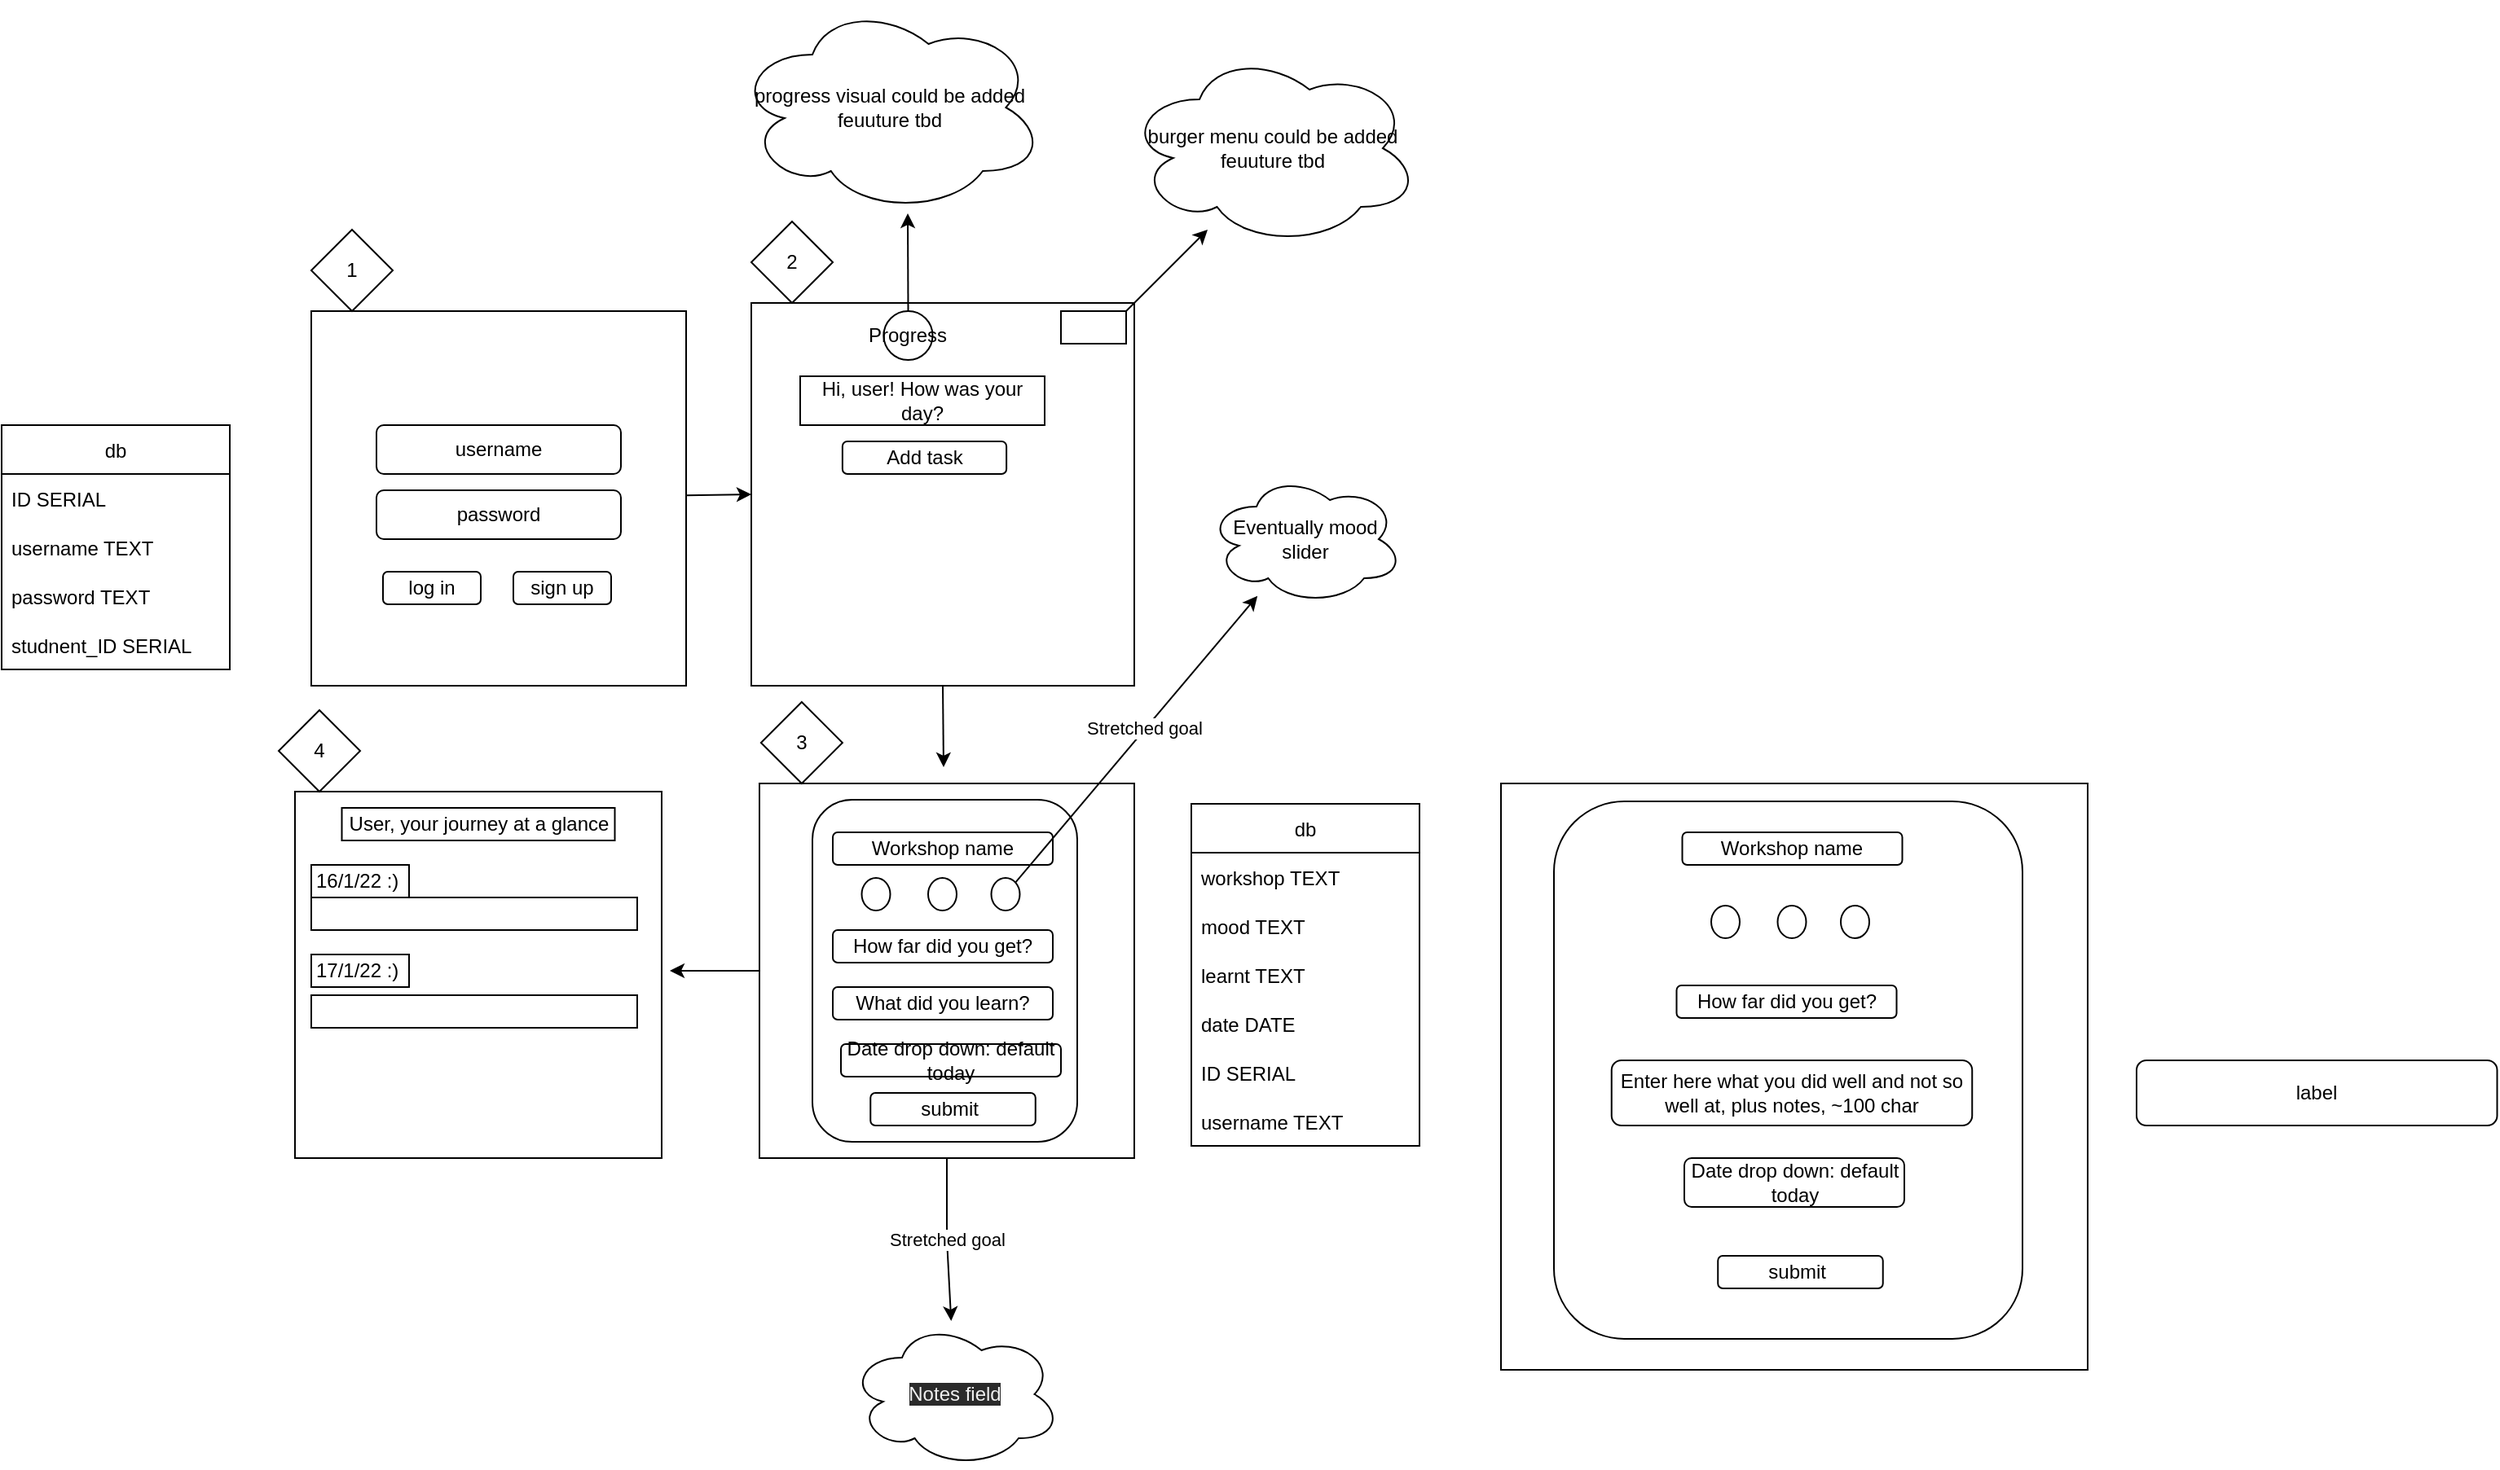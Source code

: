 <mxfile>
    <diagram id="Oean47SQPtNU41mvulza" name="Page-1">
        <mxGraphModel dx="413" dy="1697" grid="1" gridSize="10" guides="1" tooltips="1" connect="1" arrows="1" fold="1" page="1" pageScale="1" pageWidth="827" pageHeight="1169" math="0" shadow="0">
            <root>
                <mxCell id="0"/>
                <mxCell id="1" parent="0"/>
                <mxCell id="79" style="edgeStyle=none;html=1;entryX=0;entryY=0.5;entryDx=0;entryDy=0;" parent="1" source="2" target="8" edge="1">
                    <mxGeometry relative="1" as="geometry"/>
                </mxCell>
                <mxCell id="2" value="" style="whiteSpace=wrap;html=1;aspect=fixed;" parent="1" vertex="1">
                    <mxGeometry x="300" y="20" width="230" height="230" as="geometry"/>
                </mxCell>
                <mxCell id="5" value="username" style="rounded=1;whiteSpace=wrap;html=1;" parent="1" vertex="1">
                    <mxGeometry x="340" y="90" width="150" height="30" as="geometry"/>
                </mxCell>
                <mxCell id="6" value="password" style="rounded=1;whiteSpace=wrap;html=1;" parent="1" vertex="1">
                    <mxGeometry x="340" y="130" width="150" height="30" as="geometry"/>
                </mxCell>
                <mxCell id="7" value="log in" style="rounded=1;whiteSpace=wrap;html=1;" parent="1" vertex="1">
                    <mxGeometry x="344" y="180" width="60" height="20" as="geometry"/>
                </mxCell>
                <mxCell id="15" value="" style="edgeStyle=none;html=1;startArrow=none;" parent="1" source="10" edge="1">
                    <mxGeometry relative="1" as="geometry">
                        <mxPoint x="687.5" y="417.5" as="targetPoint"/>
                    </mxGeometry>
                </mxCell>
                <mxCell id="76" style="edgeStyle=none;html=1;exitX=0.5;exitY=1;exitDx=0;exitDy=0;" parent="1" source="8" edge="1">
                    <mxGeometry relative="1" as="geometry">
                        <mxPoint x="688" y="300" as="targetPoint"/>
                    </mxGeometry>
                </mxCell>
                <mxCell id="8" value="" style="whiteSpace=wrap;html=1;aspect=fixed;" parent="1" vertex="1">
                    <mxGeometry x="570" y="15" width="235" height="235" as="geometry"/>
                </mxCell>
                <mxCell id="9" value="Hi, user! How was your day?" style="rounded=0;whiteSpace=wrap;html=1;" parent="1" vertex="1">
                    <mxGeometry x="600" y="60" width="150" height="30" as="geometry"/>
                </mxCell>
                <mxCell id="12" value="Add task" style="rounded=1;whiteSpace=wrap;html=1;" parent="1" vertex="1">
                    <mxGeometry x="625.94" y="100" width="100.62" height="20" as="geometry"/>
                </mxCell>
                <mxCell id="13" value="" style="rounded=1;whiteSpace=wrap;html=1;" parent="1" vertex="1">
                    <mxGeometry x="610" y="340" width="130" height="100" as="geometry"/>
                </mxCell>
                <mxCell id="39" style="edgeStyle=none;html=1;exitX=0;exitY=0.5;exitDx=0;exitDy=0;" parent="1" source="10" edge="1">
                    <mxGeometry relative="1" as="geometry">
                        <mxPoint x="520" y="425" as="targetPoint"/>
                    </mxGeometry>
                </mxCell>
                <mxCell id="50" value="Stretched goal" style="edgeStyle=none;html=1;exitX=0.5;exitY=1;exitDx=0;exitDy=0;" parent="1" source="10" target="73" edge="1">
                    <mxGeometry relative="1" as="geometry">
                        <mxPoint x="690" y="630" as="targetPoint"/>
                        <Array as="points">
                            <mxPoint x="690" y="590"/>
                        </Array>
                    </mxGeometry>
                </mxCell>
                <mxCell id="10" value="" style="whiteSpace=wrap;html=1;aspect=fixed;" parent="1" vertex="1">
                    <mxGeometry x="575" y="310" width="230" height="230" as="geometry"/>
                </mxCell>
                <mxCell id="17" value="" style="rounded=1;whiteSpace=wrap;html=1;" parent="1" vertex="1">
                    <mxGeometry x="607.5" y="320" width="162.5" height="210" as="geometry"/>
                </mxCell>
                <mxCell id="18" value="Workshop name" style="rounded=1;whiteSpace=wrap;html=1;" parent="1" vertex="1">
                    <mxGeometry x="620" y="340" width="135" height="20" as="geometry"/>
                </mxCell>
                <mxCell id="19" value="How far did you get?" style="rounded=1;whiteSpace=wrap;html=1;" parent="1" vertex="1">
                    <mxGeometry x="620" y="400" width="135" height="20" as="geometry"/>
                </mxCell>
                <mxCell id="20" value="" style="ellipse;whiteSpace=wrap;html=1;" parent="1" vertex="1">
                    <mxGeometry x="637.75" y="368" width="17.5" height="20" as="geometry"/>
                </mxCell>
                <mxCell id="21" value="" style="ellipse;whiteSpace=wrap;html=1;" parent="1" vertex="1">
                    <mxGeometry x="678.5" y="368" width="17.5" height="20" as="geometry"/>
                </mxCell>
                <mxCell id="24" value="Date drop down: default today" style="rounded=1;whiteSpace=wrap;html=1;" parent="1" vertex="1">
                    <mxGeometry x="625" y="470" width="135" height="20" as="geometry"/>
                </mxCell>
                <mxCell id="28" value="submit&amp;nbsp;" style="rounded=1;whiteSpace=wrap;html=1;" parent="1" vertex="1">
                    <mxGeometry x="643.13" y="500" width="101.25" height="20" as="geometry"/>
                </mxCell>
                <mxCell id="29" value="" style="rounded=0;whiteSpace=wrap;html=1;" parent="1" vertex="1">
                    <mxGeometry x="760" y="20" width="40" height="20" as="geometry"/>
                </mxCell>
                <mxCell id="32" value="" style="whiteSpace=wrap;html=1;aspect=fixed;" parent="1" vertex="1">
                    <mxGeometry x="290" y="315" width="225" height="225" as="geometry"/>
                </mxCell>
                <mxCell id="33" value="16/1/22 :)&amp;nbsp;" style="rounded=0;whiteSpace=wrap;html=1;" parent="1" vertex="1">
                    <mxGeometry x="300" y="360" width="60" height="20" as="geometry"/>
                </mxCell>
                <mxCell id="84" style="edgeStyle=none;html=1;exitX=0.5;exitY=0;exitDx=0;exitDy=0;" parent="1" source="34" edge="1">
                    <mxGeometry relative="1" as="geometry">
                        <mxPoint x="666" y="-40" as="targetPoint"/>
                    </mxGeometry>
                </mxCell>
                <mxCell id="34" value="Progress" style="ellipse;whiteSpace=wrap;html=1;aspect=fixed;" parent="1" vertex="1">
                    <mxGeometry x="651.25" y="20" width="30" height="30" as="geometry"/>
                </mxCell>
                <mxCell id="36" value="User, your journey at a glance" style="rounded=0;whiteSpace=wrap;html=1;" parent="1" vertex="1">
                    <mxGeometry x="318.75" y="325" width="167.5" height="20" as="geometry"/>
                </mxCell>
                <mxCell id="37" value="" style="rounded=0;whiteSpace=wrap;html=1;" parent="1" vertex="1">
                    <mxGeometry x="300" y="380" width="200" height="20" as="geometry"/>
                </mxCell>
                <mxCell id="40" value="17/1/22 :)&amp;nbsp;" style="rounded=0;whiteSpace=wrap;html=1;" parent="1" vertex="1">
                    <mxGeometry x="300" y="415" width="60" height="20" as="geometry"/>
                </mxCell>
                <mxCell id="41" value="" style="rounded=0;whiteSpace=wrap;html=1;" parent="1" vertex="1">
                    <mxGeometry x="300" y="440" width="200" height="20" as="geometry"/>
                </mxCell>
                <mxCell id="71" style="edgeStyle=none;html=1;" parent="1" source="48" target="72" edge="1">
                    <mxGeometry relative="1" as="geometry">
                        <mxPoint x="840" y="250" as="targetPoint"/>
                    </mxGeometry>
                </mxCell>
                <mxCell id="74" value="Stretched goal" style="edgeLabel;html=1;align=center;verticalAlign=middle;resizable=0;points=[];" parent="71" vertex="1" connectable="0">
                    <mxGeometry x="0.069" y="1" relative="1" as="geometry">
                        <mxPoint as="offset"/>
                    </mxGeometry>
                </mxCell>
                <mxCell id="48" value="" style="ellipse;whiteSpace=wrap;html=1;" parent="1" vertex="1">
                    <mxGeometry x="717.25" y="368" width="17.5" height="20" as="geometry"/>
                </mxCell>
                <mxCell id="49" value="What did you learn?" style="rounded=1;whiteSpace=wrap;html=1;fontStyle=0" parent="1" vertex="1">
                    <mxGeometry x="620" y="435" width="135" height="20" as="geometry"/>
                </mxCell>
                <mxCell id="66" value="db" style="swimlane;fontStyle=0;childLayout=stackLayout;horizontal=1;startSize=30;horizontalStack=0;resizeParent=1;resizeParentMax=0;resizeLast=0;collapsible=1;marginBottom=0;" parent="1" vertex="1">
                    <mxGeometry x="110" y="90" width="140" height="150" as="geometry"/>
                </mxCell>
                <mxCell id="67" value="ID SERIAL" style="text;strokeColor=none;fillColor=none;align=left;verticalAlign=middle;spacingLeft=4;spacingRight=4;overflow=hidden;points=[[0,0.5],[1,0.5]];portConstraint=eastwest;rotatable=0;" parent="66" vertex="1">
                    <mxGeometry y="30" width="140" height="30" as="geometry"/>
                </mxCell>
                <mxCell id="68" value="username TEXT" style="text;strokeColor=none;fillColor=none;align=left;verticalAlign=middle;spacingLeft=4;spacingRight=4;overflow=hidden;points=[[0,0.5],[1,0.5]];portConstraint=eastwest;rotatable=0;" parent="66" vertex="1">
                    <mxGeometry y="60" width="140" height="30" as="geometry"/>
                </mxCell>
                <mxCell id="69" value="password TEXT" style="text;strokeColor=none;fillColor=none;align=left;verticalAlign=middle;spacingLeft=4;spacingRight=4;overflow=hidden;points=[[0,0.5],[1,0.5]];portConstraint=eastwest;rotatable=0;" parent="66" vertex="1">
                    <mxGeometry y="90" width="140" height="30" as="geometry"/>
                </mxCell>
                <mxCell id="80" style="text;strokeColor=none;fillColor=none;align=left;verticalAlign=middle;spacingLeft=4;spacingRight=4;overflow=hidden;points=[[0,0.5],[1,0.5]];portConstraint=eastwest;rotatable=0;" parent="66" vertex="1">
                    <mxGeometry y="120" width="140" height="30" as="geometry"/>
                </mxCell>
                <mxCell id="70" value="studnent_ID SERIAL" style="text;strokeColor=none;fillColor=none;align=left;verticalAlign=middle;spacingLeft=4;spacingRight=4;overflow=hidden;points=[[0,0.5],[1,0.5]];portConstraint=eastwest;rotatable=0;" parent="1" vertex="1">
                    <mxGeometry x="110" y="210" width="140" height="30" as="geometry"/>
                </mxCell>
                <mxCell id="72" value="Eventually mood slider" style="ellipse;shape=cloud;whiteSpace=wrap;html=1;" parent="1" vertex="1">
                    <mxGeometry x="850" y="120" width="120" height="80" as="geometry"/>
                </mxCell>
                <mxCell id="73" value="&lt;meta charset=&quot;utf-8&quot;&gt;&lt;span style=&quot;color: rgb(240, 240, 240); font-family: helvetica; font-size: 12px; font-style: normal; font-weight: 400; letter-spacing: normal; text-align: center; text-indent: 0px; text-transform: none; word-spacing: 0px; background-color: rgb(42, 42, 42); display: inline; float: none;&quot;&gt;Notes field&lt;/span&gt;" style="ellipse;shape=cloud;whiteSpace=wrap;html=1;" parent="1" vertex="1">
                    <mxGeometry x="630" y="640" width="130" height="90" as="geometry"/>
                </mxCell>
                <mxCell id="59" value="db" style="swimlane;fontStyle=0;childLayout=stackLayout;horizontal=1;startSize=30;horizontalStack=0;resizeParent=1;resizeParentMax=0;resizeLast=0;collapsible=1;marginBottom=0;" parent="1" vertex="1">
                    <mxGeometry x="840" y="322.5" width="140" height="210" as="geometry"/>
                </mxCell>
                <mxCell id="53" value="workshop TEXT" style="text;strokeColor=none;fillColor=none;align=left;verticalAlign=middle;spacingLeft=4;spacingRight=4;overflow=hidden;points=[[0,0.5],[1,0.5]];portConstraint=eastwest;rotatable=0;" parent="59" vertex="1">
                    <mxGeometry y="30" width="140" height="30" as="geometry"/>
                </mxCell>
                <mxCell id="55" value="mood TEXT" style="text;strokeColor=none;fillColor=none;align=left;verticalAlign=middle;spacingLeft=4;spacingRight=4;overflow=hidden;points=[[0,0.5],[1,0.5]];portConstraint=eastwest;rotatable=0;" parent="59" vertex="1">
                    <mxGeometry y="60" width="140" height="30" as="geometry"/>
                </mxCell>
                <mxCell id="61" value="learnt TEXT" style="text;strokeColor=none;fillColor=none;align=left;verticalAlign=middle;spacingLeft=4;spacingRight=4;overflow=hidden;points=[[0,0.5],[1,0.5]];portConstraint=eastwest;rotatable=0;" parent="59" vertex="1">
                    <mxGeometry y="90" width="140" height="30" as="geometry"/>
                </mxCell>
                <mxCell id="62" value="date DATE" style="text;strokeColor=none;fillColor=none;align=left;verticalAlign=middle;spacingLeft=4;spacingRight=4;overflow=hidden;points=[[0,0.5],[1,0.5]];portConstraint=eastwest;rotatable=0;" parent="59" vertex="1">
                    <mxGeometry y="120" width="140" height="30" as="geometry"/>
                </mxCell>
                <mxCell id="63" value="ID SERIAL" style="text;strokeColor=none;fillColor=none;align=left;verticalAlign=middle;spacingLeft=4;spacingRight=4;overflow=hidden;points=[[0,0.5],[1,0.5]];portConstraint=eastwest;rotatable=0;" parent="59" vertex="1">
                    <mxGeometry y="150" width="140" height="30" as="geometry"/>
                </mxCell>
                <mxCell id="64" value="username TEXT" style="text;strokeColor=none;fillColor=none;align=left;verticalAlign=middle;spacingLeft=4;spacingRight=4;overflow=hidden;points=[[0,0.5],[1,0.5]];portConstraint=eastwest;rotatable=0;" parent="59" vertex="1">
                    <mxGeometry y="180" width="140" height="30" as="geometry"/>
                </mxCell>
                <mxCell id="82" value="" style="endArrow=classic;html=1;" parent="1" edge="1">
                    <mxGeometry width="50" height="50" relative="1" as="geometry">
                        <mxPoint x="800" y="20" as="sourcePoint"/>
                        <mxPoint x="850" y="-30" as="targetPoint"/>
                    </mxGeometry>
                </mxCell>
                <mxCell id="83" value="burger menu could be added feuuture tbd" style="ellipse;shape=cloud;whiteSpace=wrap;html=1;" parent="1" vertex="1">
                    <mxGeometry x="800" y="-140" width="180" height="120" as="geometry"/>
                </mxCell>
                <mxCell id="85" value="progress visual could be added feuuture tbd" style="ellipse;shape=cloud;whiteSpace=wrap;html=1;" parent="1" vertex="1">
                    <mxGeometry x="560" y="-170" width="190" height="130" as="geometry"/>
                </mxCell>
                <mxCell id="86" value="sign up" style="rounded=1;whiteSpace=wrap;html=1;" vertex="1" parent="1">
                    <mxGeometry x="424" y="180" width="60" height="20" as="geometry"/>
                </mxCell>
                <mxCell id="88" value="1" style="rhombus;whiteSpace=wrap;html=1;" vertex="1" parent="1">
                    <mxGeometry x="300" y="-30" width="50" height="50" as="geometry"/>
                </mxCell>
                <mxCell id="90" value="2" style="rhombus;whiteSpace=wrap;html=1;" vertex="1" parent="1">
                    <mxGeometry x="570" y="-35" width="50" height="50" as="geometry"/>
                </mxCell>
                <mxCell id="91" value="3&lt;span style=&quot;color: rgba(0 , 0 , 0 , 0) ; font-family: monospace ; font-size: 0px&quot;&gt;%3CmxGraphModel%3E%3Croot%3E%3CmxCell%20id%3D%220%22%2F%3E%3CmxCell%20id%3D%221%22%20parent%3D%220%22%2F%3E%3CmxCell%20id%3D%222%22%20value%3D%222%22%20style%3D%22rhombus%3BwhiteSpace%3Dwrap%3Bhtml%3D1%3B%22%20vertex%3D%221%22%20parent%3D%221%22%3E%3CmxGeometry%20x%3D%22570%22%20y%3D%22-35%22%20width%3D%2250%22%20height%3D%2250%22%20as%3D%22geometry%22%2F%3E%3C%2FmxCell%3E%3C%2Froot%3E%3C%2FmxGraphModel%3E&lt;/span&gt;" style="rhombus;whiteSpace=wrap;html=1;" vertex="1" parent="1">
                    <mxGeometry x="575.94" y="260" width="50" height="50" as="geometry"/>
                </mxCell>
                <mxCell id="92" value="4" style="rhombus;whiteSpace=wrap;html=1;" vertex="1" parent="1">
                    <mxGeometry x="280" y="265" width="50" height="50" as="geometry"/>
                </mxCell>
                <mxCell id="93" value="" style="edgeStyle=none;html=1;startArrow=none;" edge="1" parent="1" source="95">
                    <mxGeometry relative="1" as="geometry">
                        <mxPoint x="1142.5" y="417.5" as="targetPoint"/>
                    </mxGeometry>
                </mxCell>
                <mxCell id="94" value="" style="rounded=1;whiteSpace=wrap;html=1;" vertex="1" parent="1">
                    <mxGeometry x="1131.25" y="340" width="130" height="100" as="geometry"/>
                </mxCell>
                <mxCell id="95" value="" style="whiteSpace=wrap;html=1;aspect=fixed;" vertex="1" parent="1">
                    <mxGeometry x="1030" y="310" width="360" height="360" as="geometry"/>
                </mxCell>
                <mxCell id="96" value="" style="rounded=1;whiteSpace=wrap;html=1;" vertex="1" parent="1">
                    <mxGeometry x="1062.5" y="321" width="287.5" height="330" as="geometry"/>
                </mxCell>
                <mxCell id="97" value="Workshop name" style="rounded=1;whiteSpace=wrap;html=1;" vertex="1" parent="1">
                    <mxGeometry x="1141.25" y="340" width="135" height="20" as="geometry"/>
                </mxCell>
                <mxCell id="98" value="Enter here what you did well and not so well at, plus notes, ~100 char" style="rounded=1;whiteSpace=wrap;html=1;" vertex="1" parent="1">
                    <mxGeometry x="1097.87" y="480" width="221.25" height="40" as="geometry"/>
                </mxCell>
                <mxCell id="99" value="" style="ellipse;whiteSpace=wrap;html=1;" vertex="1" parent="1">
                    <mxGeometry x="1159" y="385" width="17.5" height="20" as="geometry"/>
                </mxCell>
                <mxCell id="100" value="" style="ellipse;whiteSpace=wrap;html=1;" vertex="1" parent="1">
                    <mxGeometry x="1199.75" y="385" width="17.5" height="20" as="geometry"/>
                </mxCell>
                <mxCell id="101" value="Date drop down: default today" style="rounded=1;whiteSpace=wrap;html=1;" vertex="1" parent="1">
                    <mxGeometry x="1142.5" y="540" width="135" height="30" as="geometry"/>
                </mxCell>
                <mxCell id="102" value="submit&amp;nbsp;" style="rounded=1;whiteSpace=wrap;html=1;" vertex="1" parent="1">
                    <mxGeometry x="1163.12" y="600" width="101.25" height="20" as="geometry"/>
                </mxCell>
                <mxCell id="103" value="" style="ellipse;whiteSpace=wrap;html=1;" vertex="1" parent="1">
                    <mxGeometry x="1238.5" y="385" width="17.5" height="20" as="geometry"/>
                </mxCell>
                <mxCell id="105" value="How far did you get?" style="rounded=1;whiteSpace=wrap;html=1;" vertex="1" parent="1">
                    <mxGeometry x="1137.75" y="434" width="135" height="20" as="geometry"/>
                </mxCell>
                <mxCell id="106" value="label" style="rounded=1;whiteSpace=wrap;html=1;" vertex="1" parent="1">
                    <mxGeometry x="1420" y="480" width="221.25" height="40" as="geometry"/>
                </mxCell>
            </root>
        </mxGraphModel>
    </diagram>
</mxfile>